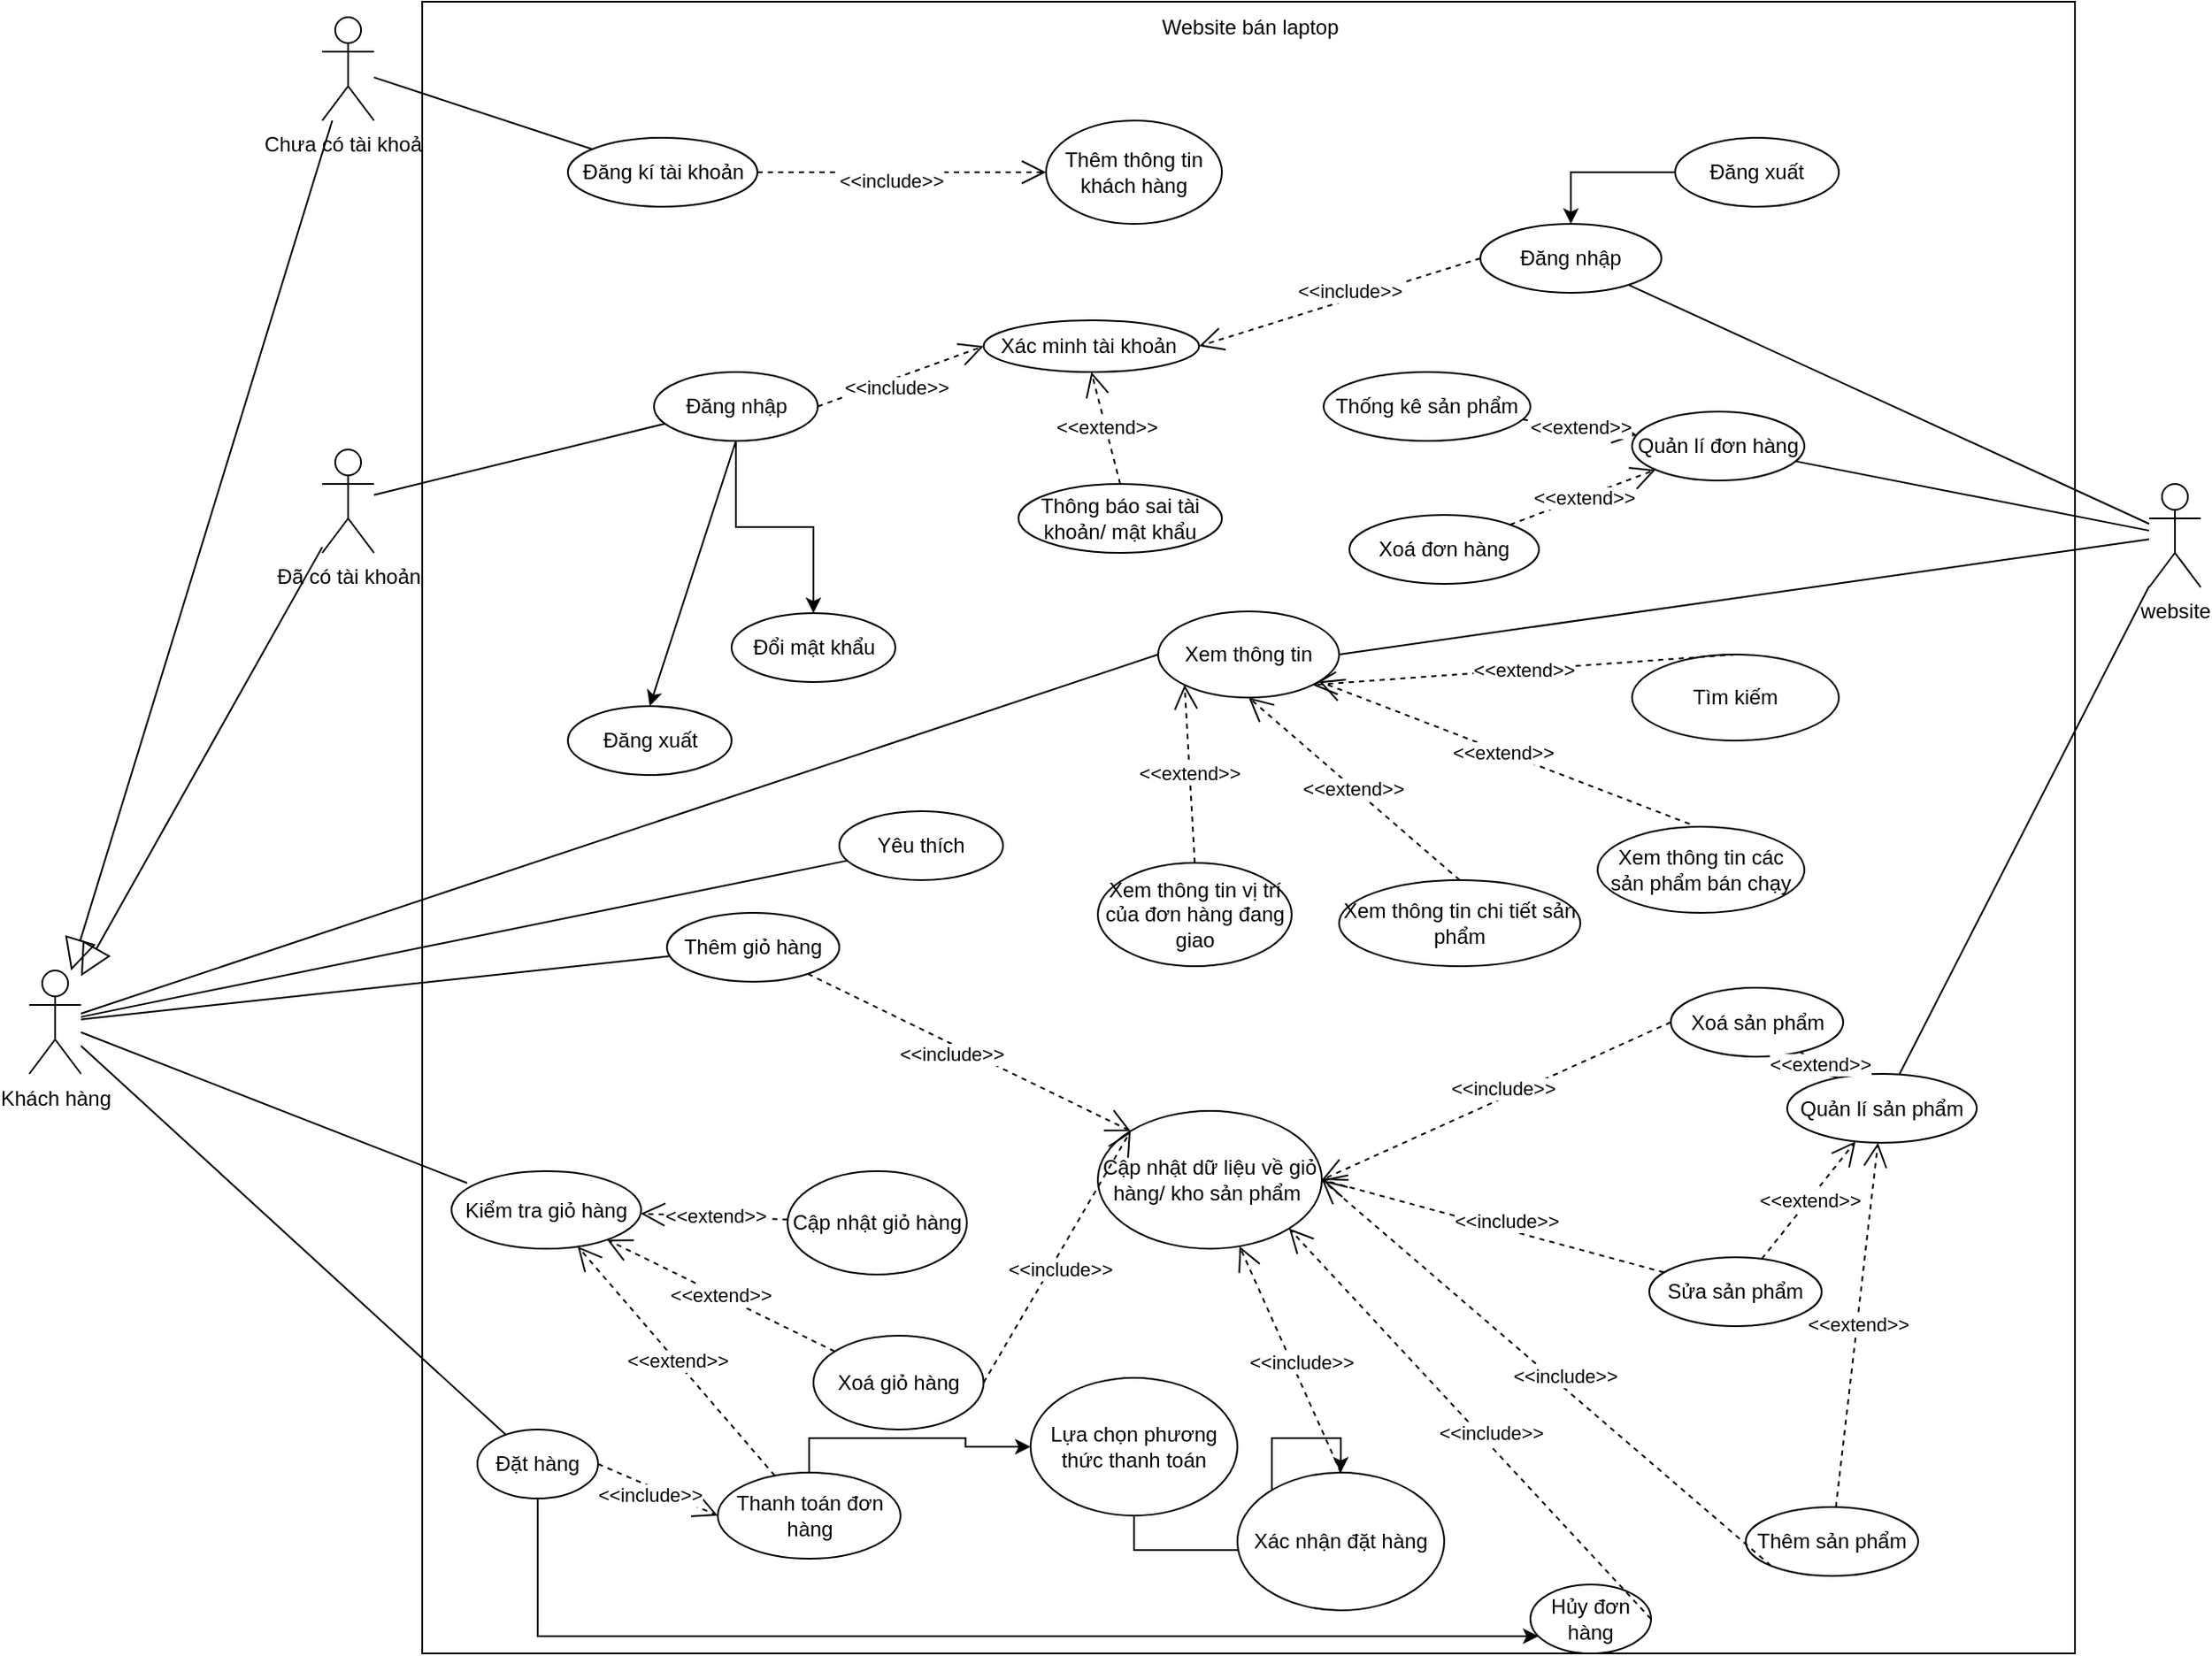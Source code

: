 <mxfile version="24.7.16">
  <diagram name="Page-1" id="ziG7X7EVe4cJfio2BCwE">
    <mxGraphModel dx="2736" dy="1035" grid="1" gridSize="10" guides="1" tooltips="1" connect="1" arrows="1" fold="1" page="1" pageScale="1" pageWidth="827" pageHeight="1169" math="0" shadow="0">
      <root>
        <mxCell id="0" />
        <mxCell id="1" parent="0" />
        <mxCell id="RAVvE-E1nA_ZB6HdVe7P-1" value="Khách hàng" style="shape=umlActor;verticalLabelPosition=bottom;verticalAlign=top;html=1;outlineConnect=0;" parent="1" vertex="1">
          <mxGeometry x="-120" y="743.5" width="30" height="60" as="geometry" />
        </mxCell>
        <mxCell id="RAVvE-E1nA_ZB6HdVe7P-2" value="website" style="shape=umlActor;verticalLabelPosition=bottom;verticalAlign=top;html=1;outlineConnect=0;" parent="1" vertex="1">
          <mxGeometry x="1110" y="461" width="30" height="60" as="geometry" />
        </mxCell>
        <mxCell id="RAVvE-E1nA_ZB6HdVe7P-4" value="Chưa có tài khoản" style="shape=umlActor;verticalLabelPosition=bottom;verticalAlign=top;html=1;outlineConnect=0;" parent="1" vertex="1">
          <mxGeometry x="50" y="190" width="30" height="60" as="geometry" />
        </mxCell>
        <mxCell id="RAVvE-E1nA_ZB6HdVe7P-3" value="" style="whiteSpace=wrap;html=1;aspect=fixed;" parent="1" vertex="1">
          <mxGeometry x="108" y="181" width="959" height="959" as="geometry" />
        </mxCell>
        <mxCell id="RAVvE-E1nA_ZB6HdVe7P-5" value="Đã có tài khoản&lt;div&gt;&lt;br&gt;&lt;/div&gt;" style="shape=umlActor;verticalLabelPosition=bottom;verticalAlign=top;html=1;outlineConnect=0;" parent="1" vertex="1">
          <mxGeometry x="50" y="441" width="30" height="60" as="geometry" />
        </mxCell>
        <mxCell id="RAVvE-E1nA_ZB6HdVe7P-6" value="Website bán laptop" style="text;html=1;align=center;verticalAlign=middle;resizable=0;points=[];autosize=1;strokeColor=none;fillColor=none;" parent="1" vertex="1">
          <mxGeometry x="522.5" y="181" width="130" height="30" as="geometry" />
        </mxCell>
        <mxCell id="RAVvE-E1nA_ZB6HdVe7P-7" value="Đăng kí tài khoản" style="ellipse;whiteSpace=wrap;html=1;" parent="1" vertex="1">
          <mxGeometry x="192.5" y="260" width="110" height="40" as="geometry" />
        </mxCell>
        <mxCell id="RAVvE-E1nA_ZB6HdVe7P-8" value="Xem thông tin" style="ellipse;whiteSpace=wrap;html=1;" parent="1" vertex="1">
          <mxGeometry x="535" y="535" width="105" height="50" as="geometry" />
        </mxCell>
        <mxCell id="RAVvE-E1nA_ZB6HdVe7P-9" value="Tìm kiếm" style="ellipse;whiteSpace=wrap;html=1;" parent="1" vertex="1">
          <mxGeometry x="810" y="560" width="120" height="50" as="geometry" />
        </mxCell>
        <mxCell id="MyBuujGHeMvpwp0Amcsm-83" value="" style="edgeStyle=orthogonalEdgeStyle;rounded=0;orthogonalLoop=1;jettySize=auto;html=1;" edge="1" parent="1" source="RAVvE-E1nA_ZB6HdVe7P-10" target="MyBuujGHeMvpwp0Amcsm-82">
          <mxGeometry relative="1" as="geometry">
            <Array as="points">
              <mxPoint x="175" y="1130" />
            </Array>
          </mxGeometry>
        </mxCell>
        <mxCell id="RAVvE-E1nA_ZB6HdVe7P-10" value="Đặt hàng" style="ellipse;whiteSpace=wrap;html=1;" parent="1" vertex="1">
          <mxGeometry x="140" y="1010" width="70" height="40" as="geometry" />
        </mxCell>
        <mxCell id="RAVvE-E1nA_ZB6HdVe7P-11" value="Thêm giỏ hàng" style="ellipse;whiteSpace=wrap;html=1;" parent="1" vertex="1">
          <mxGeometry x="250" y="710" width="100" height="40" as="geometry" />
        </mxCell>
        <mxCell id="RAVvE-E1nA_ZB6HdVe7P-13" value="Kiểm tra giỏ hàng" style="ellipse;whiteSpace=wrap;html=1;" parent="1" vertex="1">
          <mxGeometry x="125" y="860" width="110" height="45" as="geometry" />
        </mxCell>
        <mxCell id="RAVvE-E1nA_ZB6HdVe7P-15" value="Xoá giỏ hàng" style="ellipse;whiteSpace=wrap;html=1;" parent="1" vertex="1">
          <mxGeometry x="335" y="955.5" width="98.75" height="54.5" as="geometry" />
        </mxCell>
        <mxCell id="RAVvE-E1nA_ZB6HdVe7P-16" value="Cập nhật giỏ hàng" style="ellipse;whiteSpace=wrap;html=1;" parent="1" vertex="1">
          <mxGeometry x="320" y="860" width="104" height="60" as="geometry" />
        </mxCell>
        <mxCell id="MyBuujGHeMvpwp0Amcsm-66" style="edgeStyle=orthogonalEdgeStyle;rounded=0;orthogonalLoop=1;jettySize=auto;html=1;entryX=0;entryY=0.5;entryDx=0;entryDy=0;exitX=0.5;exitY=0;exitDx=0;exitDy=0;" edge="1" parent="1" source="RAVvE-E1nA_ZB6HdVe7P-17" target="MyBuujGHeMvpwp0Amcsm-65">
          <mxGeometry relative="1" as="geometry" />
        </mxCell>
        <mxCell id="RAVvE-E1nA_ZB6HdVe7P-17" value="Thanh toán đơn hàng" style="ellipse;whiteSpace=wrap;html=1;" parent="1" vertex="1">
          <mxGeometry x="279.51" y="1035" width="106" height="50" as="geometry" />
        </mxCell>
        <mxCell id="RAVvE-E1nA_ZB6HdVe7P-18" value="Yêu thích" style="ellipse;whiteSpace=wrap;html=1;" parent="1" vertex="1">
          <mxGeometry x="350" y="651" width="95" height="40" as="geometry" />
        </mxCell>
        <mxCell id="MyBuujGHeMvpwp0Amcsm-71" value="" style="edgeStyle=orthogonalEdgeStyle;rounded=0;orthogonalLoop=1;jettySize=auto;html=1;" edge="1" parent="1" source="RAVvE-E1nA_ZB6HdVe7P-19" target="RAVvE-E1nA_ZB6HdVe7P-20">
          <mxGeometry relative="1" as="geometry" />
        </mxCell>
        <mxCell id="RAVvE-E1nA_ZB6HdVe7P-19" value="Đăng nhập" style="ellipse;whiteSpace=wrap;html=1;" parent="1" vertex="1">
          <mxGeometry x="242.5" y="396" width="95" height="40" as="geometry" />
        </mxCell>
        <mxCell id="RAVvE-E1nA_ZB6HdVe7P-20" value="Đổi mật khẩu" style="ellipse;whiteSpace=wrap;html=1;" parent="1" vertex="1">
          <mxGeometry x="287.5" y="536" width="95" height="40" as="geometry" />
        </mxCell>
        <mxCell id="RAVvE-E1nA_ZB6HdVe7P-21" value="Đăng xuất" style="ellipse;whiteSpace=wrap;html=1;" parent="1" vertex="1">
          <mxGeometry x="192.5" y="590" width="95" height="40" as="geometry" />
        </mxCell>
        <mxCell id="RAVvE-E1nA_ZB6HdVe7P-24" value="Thêm sản phẩm" style="ellipse;whiteSpace=wrap;html=1;" parent="1" vertex="1">
          <mxGeometry x="876" y="1055" width="100" height="40" as="geometry" />
        </mxCell>
        <mxCell id="RAVvE-E1nA_ZB6HdVe7P-25" value="Sửa sản phẩm" style="ellipse;whiteSpace=wrap;html=1;" parent="1" vertex="1">
          <mxGeometry x="820" y="910" width="100" height="40" as="geometry" />
        </mxCell>
        <mxCell id="RAVvE-E1nA_ZB6HdVe7P-26" value="Xoá sản phẩm" style="ellipse;whiteSpace=wrap;html=1;" parent="1" vertex="1">
          <mxGeometry x="832.5" y="753.5" width="100" height="40" as="geometry" />
        </mxCell>
        <mxCell id="RAVvE-E1nA_ZB6HdVe7P-27" value="Thống kê sản phẩm" style="ellipse;whiteSpace=wrap;html=1;" parent="1" vertex="1">
          <mxGeometry x="631" y="396" width="120" height="40" as="geometry" />
        </mxCell>
        <mxCell id="RAVvE-E1nA_ZB6HdVe7P-28" value="Xoá đơn hàng" style="ellipse;whiteSpace=wrap;html=1;" parent="1" vertex="1">
          <mxGeometry x="646" y="479" width="110" height="40" as="geometry" />
        </mxCell>
        <mxCell id="RAVvE-E1nA_ZB6HdVe7P-29" value="Quản lí đơn hàng" style="ellipse;whiteSpace=wrap;html=1;" parent="1" vertex="1">
          <mxGeometry x="810" y="419" width="100" height="40" as="geometry" />
        </mxCell>
        <mxCell id="RAVvE-E1nA_ZB6HdVe7P-30" value="Quản lí sản phẩm" style="ellipse;whiteSpace=wrap;html=1;" parent="1" vertex="1">
          <mxGeometry x="900" y="803.5" width="110" height="40" as="geometry" />
        </mxCell>
        <mxCell id="RAVvE-E1nA_ZB6HdVe7P-38" value="" style="endArrow=block;endSize=16;endFill=0;html=1;rounded=0;" parent="1" source="RAVvE-E1nA_ZB6HdVe7P-5" target="RAVvE-E1nA_ZB6HdVe7P-1" edge="1">
          <mxGeometry width="160" relative="1" as="geometry">
            <mxPoint x="140" y="950" as="sourcePoint" />
            <mxPoint x="300" y="950" as="targetPoint" />
          </mxGeometry>
        </mxCell>
        <mxCell id="RAVvE-E1nA_ZB6HdVe7P-39" value="" style="endArrow=block;endSize=16;endFill=0;html=1;rounded=0;" parent="1" source="RAVvE-E1nA_ZB6HdVe7P-4" target="RAVvE-E1nA_ZB6HdVe7P-1" edge="1">
          <mxGeometry width="160" relative="1" as="geometry">
            <mxPoint x="-169.998" y="-330" as="sourcePoint" />
            <mxPoint x="70" y="340" as="targetPoint" />
          </mxGeometry>
        </mxCell>
        <mxCell id="RAVvE-E1nA_ZB6HdVe7P-46" value="" style="endArrow=none;html=1;rounded=0;" parent="1" source="RAVvE-E1nA_ZB6HdVe7P-7" target="RAVvE-E1nA_ZB6HdVe7P-4" edge="1">
          <mxGeometry width="50" height="50" relative="1" as="geometry">
            <mxPoint x="460" y="460" as="sourcePoint" />
            <mxPoint x="510" y="410" as="targetPoint" />
          </mxGeometry>
        </mxCell>
        <mxCell id="RAVvE-E1nA_ZB6HdVe7P-51" value="" style="endArrow=none;html=1;rounded=0;" parent="1" source="RAVvE-E1nA_ZB6HdVe7P-10" target="RAVvE-E1nA_ZB6HdVe7P-1" edge="1">
          <mxGeometry width="50" height="50" relative="1" as="geometry">
            <mxPoint x="188" y="315" as="sourcePoint" />
            <mxPoint x="90" y="241" as="targetPoint" />
          </mxGeometry>
        </mxCell>
        <mxCell id="RAVvE-E1nA_ZB6HdVe7P-52" value="" style="endArrow=none;html=1;rounded=0;" parent="1" source="RAVvE-E1nA_ZB6HdVe7P-11" target="RAVvE-E1nA_ZB6HdVe7P-1" edge="1">
          <mxGeometry width="50" height="50" relative="1" as="geometry">
            <mxPoint x="194" y="418" as="sourcePoint" />
            <mxPoint x="75" y="550" as="targetPoint" />
          </mxGeometry>
        </mxCell>
        <mxCell id="RAVvE-E1nA_ZB6HdVe7P-53" value="" style="endArrow=none;html=1;rounded=0;exitX=0.082;exitY=0.153;exitDx=0;exitDy=0;exitPerimeter=0;" parent="1" source="RAVvE-E1nA_ZB6HdVe7P-13" target="RAVvE-E1nA_ZB6HdVe7P-1" edge="1">
          <mxGeometry width="50" height="50" relative="1" as="geometry">
            <mxPoint x="175" y="400" as="sourcePoint" />
            <mxPoint x="90" y="400" as="targetPoint" />
          </mxGeometry>
        </mxCell>
        <mxCell id="RAVvE-E1nA_ZB6HdVe7P-54" value="" style="endArrow=none;html=1;rounded=0;" parent="1" source="RAVvE-E1nA_ZB6HdVe7P-19" target="RAVvE-E1nA_ZB6HdVe7P-5" edge="1">
          <mxGeometry width="50" height="50" relative="1" as="geometry">
            <mxPoint x="177" y="575" as="sourcePoint" />
            <mxPoint x="90" y="484" as="targetPoint" />
          </mxGeometry>
        </mxCell>
        <mxCell id="RAVvE-E1nA_ZB6HdVe7P-58" value="" style="endArrow=none;html=1;rounded=0;" parent="1" source="RAVvE-E1nA_ZB6HdVe7P-18" target="RAVvE-E1nA_ZB6HdVe7P-1" edge="1">
          <mxGeometry width="50" height="50" relative="1" as="geometry">
            <mxPoint x="177" y="507" as="sourcePoint" />
            <mxPoint x="70" y="490" as="targetPoint" />
          </mxGeometry>
        </mxCell>
        <mxCell id="RAVvE-E1nA_ZB6HdVe7P-60" value="&amp;lt;&amp;lt;extend&amp;gt;&amp;gt;" style="endArrow=open;endSize=12;dashed=1;html=1;rounded=0;" parent="1" source="RAVvE-E1nA_ZB6HdVe7P-24" target="RAVvE-E1nA_ZB6HdVe7P-30" edge="1">
          <mxGeometry x="0.006" width="160" relative="1" as="geometry">
            <mxPoint x="700" y="195" as="sourcePoint" />
            <mxPoint x="310" y="625.34" as="targetPoint" />
            <mxPoint as="offset" />
          </mxGeometry>
        </mxCell>
        <mxCell id="RAVvE-E1nA_ZB6HdVe7P-61" value="&amp;lt;&amp;lt;extend&amp;gt;&amp;gt;" style="endArrow=open;endSize=12;dashed=1;html=1;rounded=0;" parent="1" source="RAVvE-E1nA_ZB6HdVe7P-17" target="RAVvE-E1nA_ZB6HdVe7P-13" edge="1">
          <mxGeometry width="160" relative="1" as="geometry">
            <mxPoint x="465" y="752.5" as="sourcePoint" />
            <mxPoint x="235.687" y="521.653" as="targetPoint" />
          </mxGeometry>
        </mxCell>
        <mxCell id="RAVvE-E1nA_ZB6HdVe7P-62" value="&amp;lt;&amp;lt;extend&amp;gt;&amp;gt;" style="endArrow=open;endSize=12;dashed=1;html=1;rounded=0;" parent="1" source="RAVvE-E1nA_ZB6HdVe7P-16" target="RAVvE-E1nA_ZB6HdVe7P-13" edge="1">
          <mxGeometry width="160" relative="1" as="geometry">
            <mxPoint x="475" y="762.5" as="sourcePoint" />
            <mxPoint x="242.067" y="535.319" as="targetPoint" />
          </mxGeometry>
        </mxCell>
        <mxCell id="RAVvE-E1nA_ZB6HdVe7P-63" value="&amp;lt;&amp;lt;extend&amp;gt;&amp;gt;" style="endArrow=open;endSize=12;dashed=1;html=1;rounded=0;" parent="1" source="RAVvE-E1nA_ZB6HdVe7P-15" target="RAVvE-E1nA_ZB6HdVe7P-13" edge="1">
          <mxGeometry width="160" relative="1" as="geometry">
            <mxPoint x="485" y="772.5" as="sourcePoint" />
            <mxPoint x="225.919" y="548.601" as="targetPoint" />
          </mxGeometry>
        </mxCell>
        <mxCell id="RAVvE-E1nA_ZB6HdVe7P-64" value="&amp;lt;&amp;lt;extend&amp;gt;&amp;gt;" style="endArrow=open;endSize=12;dashed=1;html=1;rounded=0;" parent="1" source="RAVvE-E1nA_ZB6HdVe7P-25" target="RAVvE-E1nA_ZB6HdVe7P-30" edge="1">
          <mxGeometry x="0.006" width="160" relative="1" as="geometry">
            <mxPoint x="642" y="233" as="sourcePoint" />
            <mxPoint x="690" y="215" as="targetPoint" />
            <mxPoint as="offset" />
          </mxGeometry>
        </mxCell>
        <mxCell id="RAVvE-E1nA_ZB6HdVe7P-65" value="&amp;lt;&amp;lt;extend&amp;gt;&amp;gt;" style="endArrow=open;endSize=12;dashed=1;html=1;rounded=0;" parent="1" source="RAVvE-E1nA_ZB6HdVe7P-26" target="RAVvE-E1nA_ZB6HdVe7P-30" edge="1">
          <mxGeometry x="0.006" width="160" relative="1" as="geometry">
            <mxPoint x="652" y="243" as="sourcePoint" />
            <mxPoint x="600" y="355" as="targetPoint" />
            <mxPoint as="offset" />
          </mxGeometry>
        </mxCell>
        <mxCell id="RAVvE-E1nA_ZB6HdVe7P-66" value="" style="endArrow=none;html=1;rounded=0;" parent="1" source="RAVvE-E1nA_ZB6HdVe7P-2" target="RAVvE-E1nA_ZB6HdVe7P-30" edge="1">
          <mxGeometry width="50" height="50" relative="1" as="geometry">
            <mxPoint x="171" y="224" as="sourcePoint" />
            <mxPoint x="90" y="229" as="targetPoint" />
          </mxGeometry>
        </mxCell>
        <mxCell id="RAVvE-E1nA_ZB6HdVe7P-67" value="" style="endArrow=none;html=1;rounded=0;" parent="1" target="RAVvE-E1nA_ZB6HdVe7P-29" edge="1" source="RAVvE-E1nA_ZB6HdVe7P-2">
          <mxGeometry width="50" height="50" relative="1" as="geometry">
            <mxPoint x="797" y="455" as="sourcePoint" />
            <mxPoint x="730" y="348" as="targetPoint" />
          </mxGeometry>
        </mxCell>
        <mxCell id="RAVvE-E1nA_ZB6HdVe7P-68" value="&amp;lt;&amp;lt;extend&amp;gt;&amp;gt;" style="endArrow=open;endSize=12;dashed=1;html=1;rounded=0;" parent="1" source="RAVvE-E1nA_ZB6HdVe7P-27" target="RAVvE-E1nA_ZB6HdVe7P-29" edge="1">
          <mxGeometry x="0.006" width="160" relative="1" as="geometry">
            <mxPoint x="667" y="314" as="sourcePoint" />
            <mxPoint x="610" y="420" as="targetPoint" />
            <mxPoint as="offset" />
          </mxGeometry>
        </mxCell>
        <mxCell id="RAVvE-E1nA_ZB6HdVe7P-69" value="&amp;lt;&amp;lt;extend&amp;gt;&amp;gt;" style="endArrow=open;endSize=12;dashed=1;html=1;rounded=0;" parent="1" source="RAVvE-E1nA_ZB6HdVe7P-28" target="RAVvE-E1nA_ZB6HdVe7P-29" edge="1">
          <mxGeometry x="0.006" width="160" relative="1" as="geometry">
            <mxPoint x="650" y="550" as="sourcePoint" />
            <mxPoint x="566" y="366" as="targetPoint" />
            <mxPoint as="offset" />
          </mxGeometry>
        </mxCell>
        <mxCell id="RAVvE-E1nA_ZB6HdVe7P-81" value="Đăng nhập" style="ellipse;whiteSpace=wrap;html=1;" parent="1" vertex="1">
          <mxGeometry x="722" y="310" width="105" height="40" as="geometry" />
        </mxCell>
        <mxCell id="RAVvE-E1nA_ZB6HdVe7P-82" value="" style="endArrow=none;html=1;rounded=0;" parent="1" source="RAVvE-E1nA_ZB6HdVe7P-2" target="RAVvE-E1nA_ZB6HdVe7P-81" edge="1">
          <mxGeometry width="50" height="50" relative="1" as="geometry">
            <mxPoint x="730" y="435" as="sourcePoint" />
            <mxPoint x="638" y="403" as="targetPoint" />
          </mxGeometry>
        </mxCell>
        <mxCell id="MyBuujGHeMvpwp0Amcsm-73" value="" style="edgeStyle=orthogonalEdgeStyle;rounded=0;orthogonalLoop=1;jettySize=auto;html=1;" edge="1" parent="1" source="RAVvE-E1nA_ZB6HdVe7P-83" target="RAVvE-E1nA_ZB6HdVe7P-81">
          <mxGeometry relative="1" as="geometry" />
        </mxCell>
        <mxCell id="RAVvE-E1nA_ZB6HdVe7P-83" value="Đăng xuất" style="ellipse;whiteSpace=wrap;html=1;" parent="1" vertex="1">
          <mxGeometry x="835" y="260" width="95" height="40" as="geometry" />
        </mxCell>
        <mxCell id="F1ja8fKFFcO_L10WSPUe-2" value="" style="endArrow=none;html=1;rounded=0;entryX=0;entryY=0.5;entryDx=0;entryDy=0;" parent="1" source="RAVvE-E1nA_ZB6HdVe7P-1" target="RAVvE-E1nA_ZB6HdVe7P-8" edge="1">
          <mxGeometry width="50" height="50" relative="1" as="geometry">
            <mxPoint x="90" y="395" as="sourcePoint" />
            <mxPoint x="197" y="358" as="targetPoint" />
          </mxGeometry>
        </mxCell>
        <mxCell id="MyBuujGHeMvpwp0Amcsm-2" value="&amp;lt;&amp;lt;include&amp;gt;&amp;gt;" style="endArrow=open;endSize=12;dashed=1;html=1;rounded=0;entryX=0;entryY=0.5;entryDx=0;entryDy=0;" edge="1" parent="1" source="RAVvE-E1nA_ZB6HdVe7P-7" target="MyBuujGHeMvpwp0Amcsm-3">
          <mxGeometry x="-0.082" y="-5" width="160" relative="1" as="geometry">
            <mxPoint x="336" y="380" as="sourcePoint" />
            <mxPoint x="386" y="318" as="targetPoint" />
            <mxPoint as="offset" />
          </mxGeometry>
        </mxCell>
        <mxCell id="MyBuujGHeMvpwp0Amcsm-3" value="Thêm thông tin khách hàng" style="ellipse;whiteSpace=wrap;html=1;" vertex="1" parent="1">
          <mxGeometry x="470" y="250" width="102" height="60" as="geometry" />
        </mxCell>
        <mxCell id="MyBuujGHeMvpwp0Amcsm-7" value="&amp;lt;&amp;lt;include&amp;gt;&amp;gt;" style="endArrow=open;endSize=12;dashed=1;html=1;rounded=0;entryX=0;entryY=0.5;entryDx=0;entryDy=0;exitX=1;exitY=0.5;exitDx=0;exitDy=0;" edge="1" parent="1" source="RAVvE-E1nA_ZB6HdVe7P-10" target="RAVvE-E1nA_ZB6HdVe7P-17">
          <mxGeometry x="-0.082" y="-5" width="160" relative="1" as="geometry">
            <mxPoint x="209" y="200" as="sourcePoint" />
            <mxPoint x="213" y="150" as="targetPoint" />
            <mxPoint as="offset" />
          </mxGeometry>
        </mxCell>
        <mxCell id="MyBuujGHeMvpwp0Amcsm-12" value="" style="endArrow=none;html=1;rounded=0;exitX=1;exitY=0.5;exitDx=0;exitDy=0;" edge="1" parent="1" source="RAVvE-E1nA_ZB6HdVe7P-8" target="RAVvE-E1nA_ZB6HdVe7P-2">
          <mxGeometry width="50" height="50" relative="1" as="geometry">
            <mxPoint x="90" y="394" as="sourcePoint" />
            <mxPoint x="387" y="281" as="targetPoint" />
          </mxGeometry>
        </mxCell>
        <mxCell id="MyBuujGHeMvpwp0Amcsm-15" value="Cập nhật dữ liệu về giỏ hàng/ kho sản phẩm&amp;nbsp;" style="ellipse;whiteSpace=wrap;html=1;" vertex="1" parent="1">
          <mxGeometry x="500" y="825" width="130" height="80" as="geometry" />
        </mxCell>
        <mxCell id="MyBuujGHeMvpwp0Amcsm-17" value="&amp;lt;&amp;lt;include&amp;gt;&amp;gt;" style="endArrow=open;endSize=12;dashed=1;html=1;rounded=0;entryX=0;entryY=0;entryDx=0;entryDy=0;" edge="1" parent="1" source="RAVvE-E1nA_ZB6HdVe7P-11" target="MyBuujGHeMvpwp0Amcsm-15">
          <mxGeometry x="-0.082" y="-5" width="160" relative="1" as="geometry">
            <mxPoint x="209" y="200" as="sourcePoint" />
            <mxPoint x="213" y="150" as="targetPoint" />
            <mxPoint as="offset" />
          </mxGeometry>
        </mxCell>
        <mxCell id="MyBuujGHeMvpwp0Amcsm-23" value="&amp;lt;&amp;lt;include&amp;gt;&amp;gt;" style="endArrow=open;endSize=12;dashed=1;html=1;rounded=0;entryX=0;entryY=0;entryDx=0;entryDy=0;exitX=1;exitY=0.5;exitDx=0;exitDy=0;" edge="1" parent="1" source="RAVvE-E1nA_ZB6HdVe7P-15" target="MyBuujGHeMvpwp0Amcsm-15">
          <mxGeometry x="-0.06" y="-5" width="160" relative="1" as="geometry">
            <mxPoint x="221" y="635" as="sourcePoint" />
            <mxPoint x="381" y="650" as="targetPoint" />
            <mxPoint as="offset" />
          </mxGeometry>
        </mxCell>
        <mxCell id="MyBuujGHeMvpwp0Amcsm-25" value="&amp;lt;&amp;lt;include&amp;gt;&amp;gt;" style="endArrow=open;endSize=12;dashed=1;html=1;rounded=0;entryX=1;entryY=0.5;entryDx=0;entryDy=0;exitX=0;exitY=0.5;exitDx=0;exitDy=0;" edge="1" parent="1" source="RAVvE-E1nA_ZB6HdVe7P-26" target="MyBuujGHeMvpwp0Amcsm-15">
          <mxGeometry x="-0.06" y="-5" width="160" relative="1" as="geometry">
            <mxPoint x="449" y="557" as="sourcePoint" />
            <mxPoint x="445" y="580" as="targetPoint" />
            <mxPoint as="offset" />
          </mxGeometry>
        </mxCell>
        <mxCell id="MyBuujGHeMvpwp0Amcsm-26" value="&amp;lt;&amp;lt;include&amp;gt;&amp;gt;" style="endArrow=open;endSize=12;dashed=1;html=1;rounded=0;entryX=1;entryY=0.5;entryDx=0;entryDy=0;" edge="1" parent="1" source="RAVvE-E1nA_ZB6HdVe7P-25" target="MyBuujGHeMvpwp0Amcsm-15">
          <mxGeometry x="-0.06" y="-5" width="160" relative="1" as="geometry">
            <mxPoint x="459" y="567" as="sourcePoint" />
            <mxPoint x="500" y="610" as="targetPoint" />
            <mxPoint as="offset" />
          </mxGeometry>
        </mxCell>
        <mxCell id="MyBuujGHeMvpwp0Amcsm-27" value="&amp;lt;&amp;lt;include&amp;gt;&amp;gt;" style="endArrow=open;endSize=12;dashed=1;html=1;rounded=0;exitX=0;exitY=1;exitDx=0;exitDy=0;entryX=1;entryY=0.5;entryDx=0;entryDy=0;" edge="1" parent="1" source="RAVvE-E1nA_ZB6HdVe7P-24" target="MyBuujGHeMvpwp0Amcsm-15">
          <mxGeometry x="-0.056" y="-5" width="160" relative="1" as="geometry">
            <mxPoint x="469" y="577" as="sourcePoint" />
            <mxPoint x="568" y="848" as="targetPoint" />
            <mxPoint as="offset" />
          </mxGeometry>
        </mxCell>
        <mxCell id="MyBuujGHeMvpwp0Amcsm-55" value="Xác minh tài khoản&amp;nbsp;" style="ellipse;whiteSpace=wrap;html=1;" vertex="1" parent="1">
          <mxGeometry x="433.75" y="366" width="125" height="30" as="geometry" />
        </mxCell>
        <mxCell id="MyBuujGHeMvpwp0Amcsm-56" value="&amp;lt;&amp;lt;include&amp;gt;&amp;gt;" style="endArrow=open;endSize=12;dashed=1;html=1;rounded=0;entryX=0;entryY=0.5;entryDx=0;entryDy=0;exitX=1;exitY=0.5;exitDx=0;exitDy=0;" edge="1" parent="1" source="RAVvE-E1nA_ZB6HdVe7P-19" target="MyBuujGHeMvpwp0Amcsm-55">
          <mxGeometry x="-0.082" y="-5" width="160" relative="1" as="geometry">
            <mxPoint x="216" y="146" as="sourcePoint" />
            <mxPoint x="310" y="140" as="targetPoint" />
            <mxPoint as="offset" />
          </mxGeometry>
        </mxCell>
        <mxCell id="MyBuujGHeMvpwp0Amcsm-57" value="&amp;lt;&amp;lt;include&amp;gt;&amp;gt;" style="endArrow=open;endSize=12;dashed=1;html=1;rounded=0;entryX=1;entryY=0.5;entryDx=0;entryDy=0;exitX=0;exitY=0.5;exitDx=0;exitDy=0;" edge="1" parent="1" source="RAVvE-E1nA_ZB6HdVe7P-81" target="MyBuujGHeMvpwp0Amcsm-55">
          <mxGeometry x="-0.082" y="-5" width="160" relative="1" as="geometry">
            <mxPoint x="226" y="156" as="sourcePoint" />
            <mxPoint x="320" y="150" as="targetPoint" />
            <mxPoint as="offset" />
          </mxGeometry>
        </mxCell>
        <mxCell id="MyBuujGHeMvpwp0Amcsm-59" value="Thông báo sai tài khoản/ mật khẩu" style="ellipse;whiteSpace=wrap;html=1;" vertex="1" parent="1">
          <mxGeometry x="454" y="461" width="118" height="40" as="geometry" />
        </mxCell>
        <mxCell id="MyBuujGHeMvpwp0Amcsm-61" value="&amp;lt;&amp;lt;extend&amp;gt;&amp;gt;" style="endArrow=open;endSize=12;dashed=1;html=1;rounded=0;entryX=0.5;entryY=1;entryDx=0;entryDy=0;exitX=0.5;exitY=0;exitDx=0;exitDy=0;" edge="1" parent="1" source="MyBuujGHeMvpwp0Amcsm-59" target="MyBuujGHeMvpwp0Amcsm-55">
          <mxGeometry x="0.006" width="160" relative="1" as="geometry">
            <mxPoint x="870" y="150" as="sourcePoint" />
            <mxPoint x="698" y="190" as="targetPoint" />
            <mxPoint as="offset" />
          </mxGeometry>
        </mxCell>
        <mxCell id="MyBuujGHeMvpwp0Amcsm-69" value="" style="edgeStyle=orthogonalEdgeStyle;rounded=0;orthogonalLoop=1;jettySize=auto;html=1;" edge="1" parent="1" source="MyBuujGHeMvpwp0Amcsm-65" target="MyBuujGHeMvpwp0Amcsm-68">
          <mxGeometry relative="1" as="geometry" />
        </mxCell>
        <mxCell id="MyBuujGHeMvpwp0Amcsm-65" value="Lựa chọn phương thức thanh toán" style="ellipse;whiteSpace=wrap;html=1;" vertex="1" parent="1">
          <mxGeometry x="461" y="980" width="120" height="80" as="geometry" />
        </mxCell>
        <mxCell id="MyBuujGHeMvpwp0Amcsm-68" value="Xác nhận đặt hàng" style="ellipse;whiteSpace=wrap;html=1;" vertex="1" parent="1">
          <mxGeometry x="581" y="1035" width="120" height="80" as="geometry" />
        </mxCell>
        <mxCell id="MyBuujGHeMvpwp0Amcsm-72" value="" style="endArrow=classic;html=1;rounded=0;entryX=0.5;entryY=0;entryDx=0;entryDy=0;exitX=0.5;exitY=1;exitDx=0;exitDy=0;" edge="1" parent="1" source="RAVvE-E1nA_ZB6HdVe7P-19" target="RAVvE-E1nA_ZB6HdVe7P-21">
          <mxGeometry width="50" height="50" relative="1" as="geometry">
            <mxPoint x="460" y="410" as="sourcePoint" />
            <mxPoint x="510" y="360" as="targetPoint" />
          </mxGeometry>
        </mxCell>
        <mxCell id="MyBuujGHeMvpwp0Amcsm-74" value="&amp;lt;&amp;lt;include&amp;gt;&amp;gt;" style="endArrow=open;endSize=12;dashed=1;html=1;rounded=0;exitX=0.5;exitY=0;exitDx=0;exitDy=0;" edge="1" parent="1" source="MyBuujGHeMvpwp0Amcsm-68" target="MyBuujGHeMvpwp0Amcsm-15">
          <mxGeometry x="-0.06" y="-5" width="160" relative="1" as="geometry">
            <mxPoint x="826" y="859" as="sourcePoint" />
            <mxPoint x="582" y="910" as="targetPoint" />
            <mxPoint as="offset" />
          </mxGeometry>
        </mxCell>
        <mxCell id="MyBuujGHeMvpwp0Amcsm-82" value="Hủy đơn hàng" style="ellipse;whiteSpace=wrap;html=1;" vertex="1" parent="1">
          <mxGeometry x="751" y="1100" width="70" height="40" as="geometry" />
        </mxCell>
        <mxCell id="MyBuujGHeMvpwp0Amcsm-84" value="&amp;lt;&amp;lt;include&amp;gt;&amp;gt;" style="endArrow=open;endSize=12;dashed=1;html=1;rounded=0;exitX=1;exitY=0.5;exitDx=0;exitDy=0;entryX=1;entryY=1;entryDx=0;entryDy=0;" edge="1" parent="1" source="MyBuujGHeMvpwp0Amcsm-82" target="MyBuujGHeMvpwp0Amcsm-15">
          <mxGeometry x="-0.082" y="-5" width="160" relative="1" as="geometry">
            <mxPoint x="358" y="745" as="sourcePoint" />
            <mxPoint x="640" y="865" as="targetPoint" />
            <mxPoint as="offset" />
          </mxGeometry>
        </mxCell>
        <mxCell id="MyBuujGHeMvpwp0Amcsm-86" value="Xem thông tin các sản phẩm bán chạy" style="ellipse;whiteSpace=wrap;html=1;" vertex="1" parent="1">
          <mxGeometry x="790" y="660" width="120" height="50" as="geometry" />
        </mxCell>
        <mxCell id="MyBuujGHeMvpwp0Amcsm-87" value="Xem thông tin chi tiết sản phẩm" style="ellipse;whiteSpace=wrap;html=1;" vertex="1" parent="1">
          <mxGeometry x="640" y="691" width="140" height="50" as="geometry" />
        </mxCell>
        <mxCell id="MyBuujGHeMvpwp0Amcsm-88" value="Xem thông tin vị trí của đơn hàng đang giao" style="ellipse;whiteSpace=wrap;html=1;" vertex="1" parent="1">
          <mxGeometry x="500" y="681" width="112.5" height="60" as="geometry" />
        </mxCell>
        <mxCell id="MyBuujGHeMvpwp0Amcsm-89" value="&amp;lt;&amp;lt;extend&amp;gt;&amp;gt;" style="endArrow=open;endSize=12;dashed=1;html=1;rounded=0;exitX=0.5;exitY=0;exitDx=0;exitDy=0;entryX=0;entryY=1;entryDx=0;entryDy=0;" edge="1" parent="1" source="MyBuujGHeMvpwp0Amcsm-88" target="RAVvE-E1nA_ZB6HdVe7P-8">
          <mxGeometry x="0.006" width="160" relative="1" as="geometry">
            <mxPoint x="693" y="200" as="sourcePoint" />
            <mxPoint x="693" y="155" as="targetPoint" />
            <mxPoint as="offset" />
          </mxGeometry>
        </mxCell>
        <mxCell id="MyBuujGHeMvpwp0Amcsm-90" value="&amp;lt;&amp;lt;extend&amp;gt;&amp;gt;" style="endArrow=open;endSize=12;dashed=1;html=1;rounded=0;entryX=0.5;entryY=1;entryDx=0;entryDy=0;exitX=0.5;exitY=0;exitDx=0;exitDy=0;" edge="1" parent="1" source="MyBuujGHeMvpwp0Amcsm-87" target="RAVvE-E1nA_ZB6HdVe7P-8">
          <mxGeometry x="0.006" width="160" relative="1" as="geometry">
            <mxPoint x="703" y="210" as="sourcePoint" />
            <mxPoint x="703" y="165" as="targetPoint" />
            <mxPoint as="offset" />
          </mxGeometry>
        </mxCell>
        <mxCell id="MyBuujGHeMvpwp0Amcsm-91" value="&amp;lt;&amp;lt;extend&amp;gt;&amp;gt;" style="endArrow=open;endSize=12;dashed=1;html=1;rounded=0;exitX=0.445;exitY=-0.032;exitDx=0;exitDy=0;exitPerimeter=0;" edge="1" parent="1" source="MyBuujGHeMvpwp0Amcsm-86" target="RAVvE-E1nA_ZB6HdVe7P-8">
          <mxGeometry x="0.006" width="160" relative="1" as="geometry">
            <mxPoint x="713" y="220" as="sourcePoint" />
            <mxPoint x="713" y="175" as="targetPoint" />
            <mxPoint as="offset" />
          </mxGeometry>
        </mxCell>
        <mxCell id="MyBuujGHeMvpwp0Amcsm-92" value="&amp;lt;&amp;lt;extend&amp;gt;&amp;gt;" style="endArrow=open;endSize=12;dashed=1;html=1;rounded=0;entryX=1;entryY=1;entryDx=0;entryDy=0;exitX=0.5;exitY=0;exitDx=0;exitDy=0;" edge="1" parent="1" source="RAVvE-E1nA_ZB6HdVe7P-9" target="RAVvE-E1nA_ZB6HdVe7P-8">
          <mxGeometry x="0.006" width="160" relative="1" as="geometry">
            <mxPoint x="723" y="230" as="sourcePoint" />
            <mxPoint x="723" y="185" as="targetPoint" />
            <mxPoint as="offset" />
          </mxGeometry>
        </mxCell>
      </root>
    </mxGraphModel>
  </diagram>
</mxfile>
